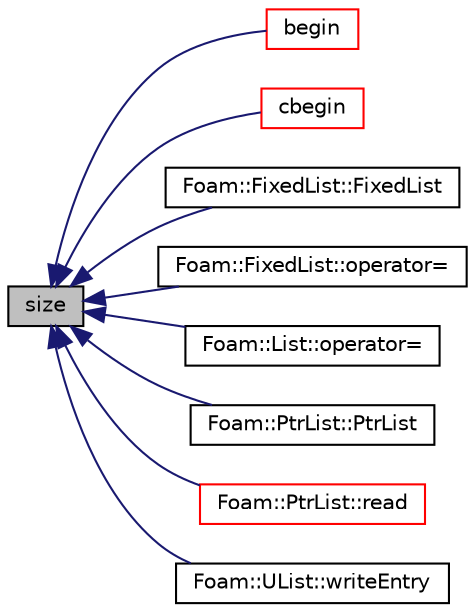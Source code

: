 digraph "size"
{
  bgcolor="transparent";
  edge [fontname="Helvetica",fontsize="10",labelfontname="Helvetica",labelfontsize="10"];
  node [fontname="Helvetica",fontsize="10",shape=record];
  rankdir="LR";
  Node1 [label="size",height=0.2,width=0.4,color="black", fillcolor="grey75", style="filled", fontcolor="black"];
  Node1 -> Node2 [dir="back",color="midnightblue",fontsize="10",style="solid",fontname="Helvetica"];
  Node2 [label="begin",height=0.2,width=0.4,color="red",URL="$a02349.html#aba9a8f4b99a4ecd22aca9fb71d33fc57"];
  Node1 -> Node3 [dir="back",color="midnightblue",fontsize="10",style="solid",fontname="Helvetica"];
  Node3 [label="cbegin",height=0.2,width=0.4,color="red",URL="$a02349.html#a7989a45a396d652408732fc4d6a39d63"];
  Node1 -> Node4 [dir="back",color="midnightblue",fontsize="10",style="solid",fontname="Helvetica"];
  Node4 [label="Foam::FixedList::FixedList",height=0.2,width=0.4,color="black",URL="$a00825.html#aa5c476dc3c774e44000f343ff2ec4c2e",tooltip="Construct from SLList. "];
  Node1 -> Node5 [dir="back",color="midnightblue",fontsize="10",style="solid",fontname="Helvetica"];
  Node5 [label="Foam::FixedList::operator=",height=0.2,width=0.4,color="black",URL="$a00825.html#ae5183f5181ad26dc40e07b06a40c3c1f",tooltip="Assignment from SLList operator. Takes linear time. "];
  Node1 -> Node6 [dir="back",color="midnightblue",fontsize="10",style="solid",fontname="Helvetica"];
  Node6 [label="Foam::List::operator=",height=0.2,width=0.4,color="black",URL="$a01366.html#ae5183f5181ad26dc40e07b06a40c3c1f",tooltip="Assignment from SLList operator. Takes linear time. "];
  Node1 -> Node7 [dir="back",color="midnightblue",fontsize="10",style="solid",fontname="Helvetica"];
  Node7 [label="Foam::PtrList::PtrList",height=0.2,width=0.4,color="black",URL="$a02037.html#ae7a0bbc672123936cf095a9c73e5544a",tooltip="Construct as copy of SLPtrList<T> "];
  Node1 -> Node8 [dir="back",color="midnightblue",fontsize="10",style="solid",fontname="Helvetica"];
  Node8 [label="Foam::PtrList::read",height=0.2,width=0.4,color="red",URL="$a02037.html#a13f28f6f50da188010f20f60b92f4f39",tooltip="Read from Istream using given Istream constructor class. "];
  Node1 -> Node9 [dir="back",color="midnightblue",fontsize="10",style="solid",fontname="Helvetica"];
  Node9 [label="Foam::UList::writeEntry",height=0.2,width=0.4,color="black",URL="$a02749.html#a7bd1878bce81bf4174dea56840d4a007",tooltip="Write the UList as a dictionary entry with keyword. "];
}
